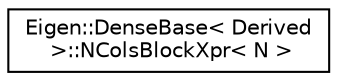 digraph "Graphical Class Hierarchy"
{
  edge [fontname="Helvetica",fontsize="10",labelfontname="Helvetica",labelfontsize="10"];
  node [fontname="Helvetica",fontsize="10",shape=record];
  rankdir="LR";
  Node1 [label="Eigen::DenseBase\< Derived\l \>::NColsBlockXpr\< N \>",height=0.2,width=0.4,color="black", fillcolor="white", style="filled",URL="$struct_eigen_1_1_dense_base_1_1_n_cols_block_xpr.html"];
}
